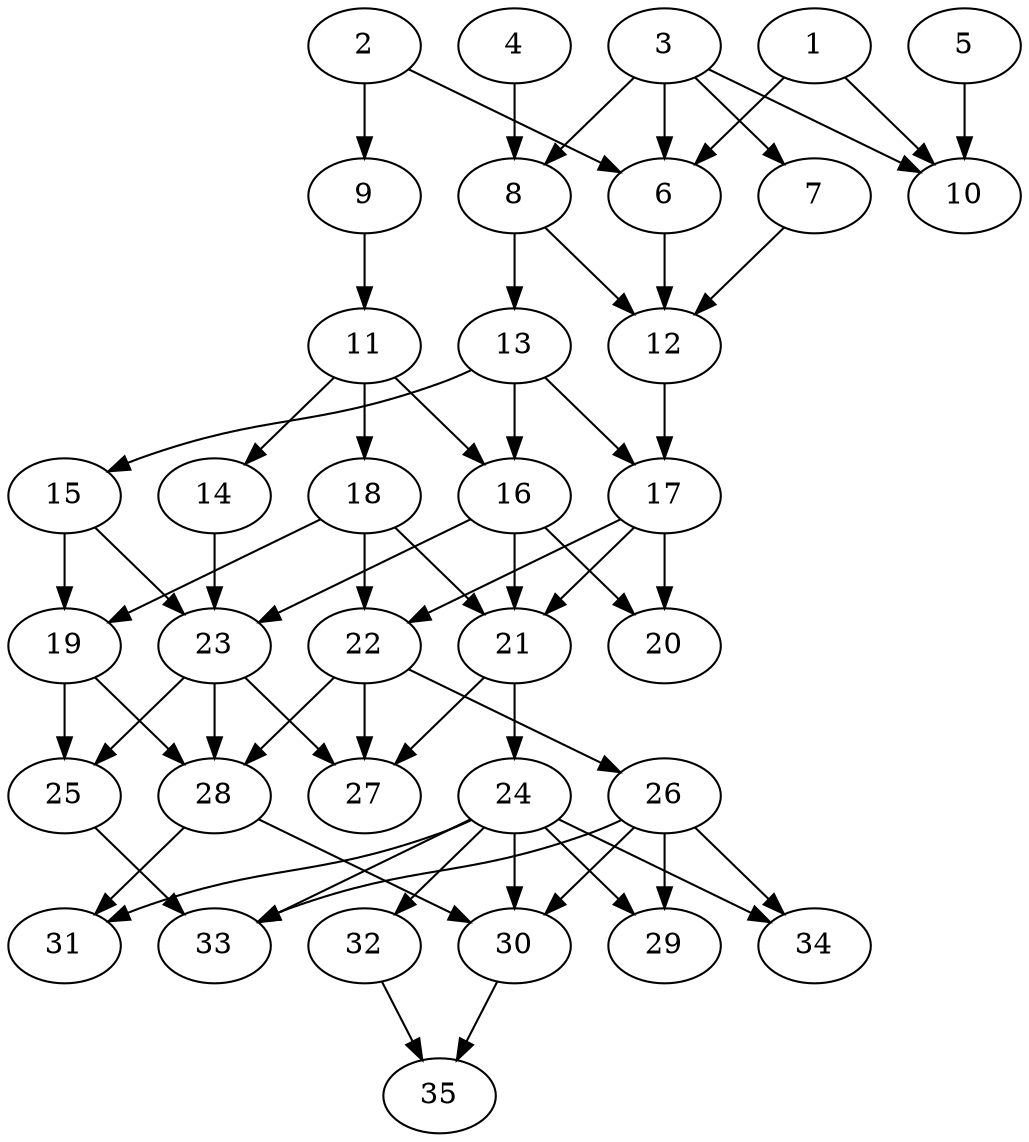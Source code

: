 // DAG (tier=2-normal, mode=data, n=35, ccr=0.416, fat=0.505, density=0.540, regular=0.447, jump=0.116, mindata=2097152, maxdata=16777216)
// DAG automatically generated by daggen at Sun Aug 24 16:33:34 2025
// /home/ermia/Project/Environments/daggen/bin/daggen --dot --ccr 0.416 --fat 0.505 --regular 0.447 --density 0.540 --jump 0.116 --mindata 2097152 --maxdata 16777216 -n 35 
digraph G {
  1 [size="47792768407353664", alpha="0.09", expect_size="23896384203676832"]
  1 -> 6 [size ="1564360770060288"]
  1 -> 10 [size ="1564360770060288"]
  2 [size="56261488678757466112", alpha="0.06", expect_size="28130744339378733056"]
  2 -> 6 [size ="117462020390912"]
  2 -> 9 [size ="117462020390912"]
  3 [size="3623174668883712", alpha="0.02", expect_size="1811587334441856"]
  3 -> 6 [size ="66804223311872"]
  3 -> 7 [size ="66804223311872"]
  3 -> 8 [size ="66804223311872"]
  3 -> 10 [size ="66804223311872"]
  4 [size="784632025124860928", alpha="0.04", expect_size="392316012562430464"]
  4 -> 8 [size ="594157185794048"]
  5 [size="58591236203868064", alpha="0.09", expect_size="29295618101934032"]
  5 -> 10 [size ="1301090851094528"]
  6 [size="24950407729353488", alpha="0.00", expect_size="12475203864676744"]
  6 -> 12 [size ="791401151332352"]
  7 [size="75774901710691632", alpha="0.06", expect_size="37887450855345816"]
  7 -> 12 [size ="1466063598387200"]
  8 [size="1438866551121413", alpha="0.20", expect_size="719433275560706"]
  8 -> 12 [size ="163809054425088"]
  8 -> 13 [size ="163809054425088"]
  9 [size="28471363627785548", alpha="0.11", expect_size="14235681813892774"]
  9 -> 11 [size ="539693183664128"]
  10 [size="88993715237945344000", alpha="0.04", expect_size="44496857618972672000"]
  11 [size="4458841056034957824", alpha="0.05", expect_size="2229420528017478912"]
  11 -> 14 [size ="1607729873420288"]
  11 -> 16 [size ="1607729873420288"]
  11 -> 18 [size ="1607729873420288"]
  12 [size="7601320883431814", alpha="0.20", expect_size="3800660441715907"]
  12 -> 17 [size ="291512726323200"]
  13 [size="136026051536724320", alpha="0.10", expect_size="68013025768362160"]
  13 -> 15 [size ="2189292679987200"]
  13 -> 16 [size ="2189292679987200"]
  13 -> 17 [size ="2189292679987200"]
  14 [size="469859993320436006912", alpha="0.03", expect_size="234929996660218003456"]
  14 -> 23 [size ="483506480218112"]
  15 [size="6144980234467594240", alpha="0.03", expect_size="3072490117233797120"]
  15 -> 19 [size ="2141046028894208"]
  15 -> 23 [size ="2141046028894208"]
  16 [size="4290251975782066688", alpha="0.07", expect_size="2145125987891033344"]
  16 -> 20 [size ="2023432585740288"]
  16 -> 21 [size ="2023432585740288"]
  16 -> 23 [size ="2023432585740288"]
  17 [size="651299518725226496000", alpha="0.12", expect_size="325649759362613248000"]
  17 -> 20 [size ="601095982284800"]
  17 -> 21 [size ="601095982284800"]
  17 -> 22 [size ="601095982284800"]
  18 [size="986353748313546686464", alpha="0.07", expect_size="493176874156773343232"]
  18 -> 19 [size ="792705344995328"]
  18 -> 21 [size ="792705344995328"]
  18 -> 22 [size ="792705344995328"]
  19 [size="15138480694915342", alpha="0.18", expect_size="7569240347457671"]
  19 -> 25 [size ="1045700594892800"]
  19 -> 28 [size ="1045700594892800"]
  20 [size="8320701126885020", alpha="0.08", expect_size="4160350563442510"]
  21 [size="103350096949175888", alpha="0.09", expect_size="51675048474587944"]
  21 -> 24 [size ="84722289999872"]
  21 -> 27 [size ="84722289999872"]
  22 [size="29067488268906000", alpha="0.10", expect_size="14533744134453000"]
  22 -> 26 [size ="832497571069952"]
  22 -> 27 [size ="832497571069952"]
  22 -> 28 [size ="832497571069952"]
  23 [size="293718420678734528", alpha="0.07", expect_size="146859210339367264"]
  23 -> 25 [size ="521414532661248"]
  23 -> 27 [size ="521414532661248"]
  23 -> 28 [size ="521414532661248"]
  24 [size="2066599278250773446656", alpha="0.03", expect_size="1033299639125386723328"]
  24 -> 29 [size ="1297958586810368"]
  24 -> 30 [size ="1297958586810368"]
  24 -> 31 [size ="1297958586810368"]
  24 -> 32 [size ="1297958586810368"]
  24 -> 33 [size ="1297958586810368"]
  24 -> 34 [size ="1297958586810368"]
  25 [size="14701008943220940", alpha="0.17", expect_size="7350504471610470"]
  25 -> 33 [size ="354855029833728"]
  26 [size="341806570815092686848", alpha="0.19", expect_size="170903285407546343424"]
  26 -> 29 [size ="391090192515072"]
  26 -> 30 [size ="391090192515072"]
  26 -> 33 [size ="391090192515072"]
  26 -> 34 [size ="391090192515072"]
  27 [size="3310572762846731264", alpha="0.03", expect_size="1655286381423365632"]
  28 [size="4036521412251957067776", alpha="0.00", expect_size="2018260706125978533888"]
  28 -> 30 [size ="2028125508599808"]
  28 -> 31 [size ="2028125508599808"]
  29 [size="66426188477759488000", alpha="0.14", expect_size="33213094238879744000"]
  30 [size="22985738068157616", alpha="0.08", expect_size="11492869034078808"]
  30 -> 35 [size ="37382329991168"]
  31 [size="121288551123801604096", alpha="0.18", expect_size="60644275561900802048"]
  32 [size="36115616426982176", alpha="0.19", expect_size="18057808213491088"]
  32 -> 35 [size ="1062627128115200"]
  33 [size="4075356876923600", alpha="0.08", expect_size="2037678438461800"]
  34 [size="252907542492979264", alpha="0.04", expect_size="126453771246489632"]
  35 [size="1663739294969703680", alpha="0.15", expect_size="831869647484851840"]
}